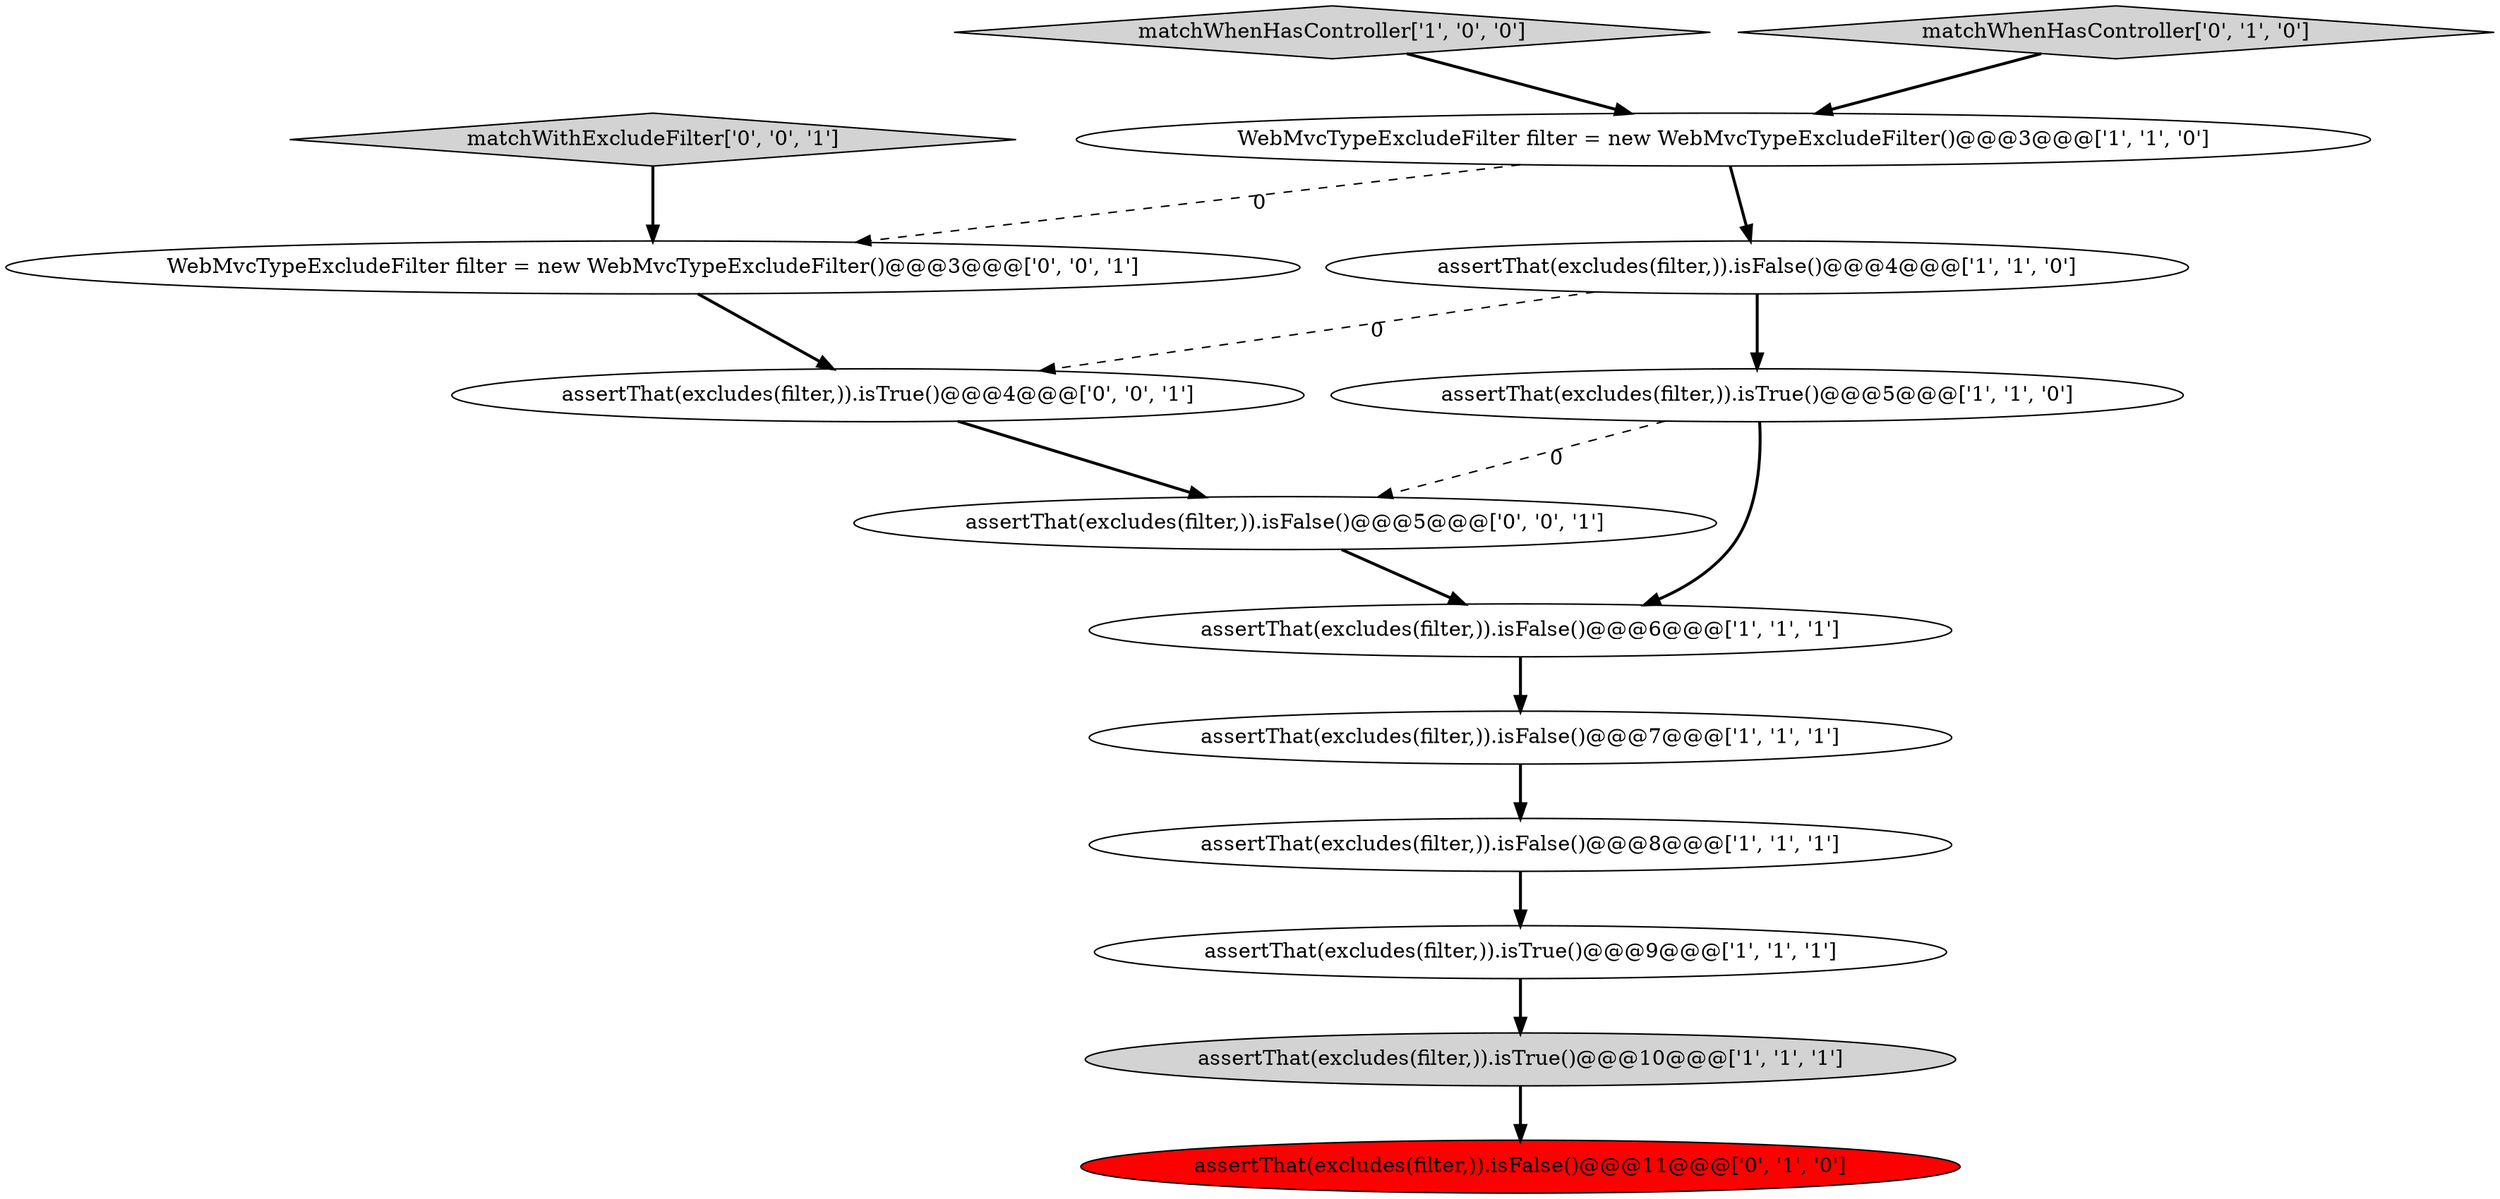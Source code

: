 digraph {
1 [style = filled, label = "WebMvcTypeExcludeFilter filter = new WebMvcTypeExcludeFilter()@@@3@@@['1', '1', '0']", fillcolor = white, shape = ellipse image = "AAA0AAABBB1BBB"];
2 [style = filled, label = "assertThat(excludes(filter,)).isFalse()@@@4@@@['1', '1', '0']", fillcolor = white, shape = ellipse image = "AAA0AAABBB1BBB"];
6 [style = filled, label = "matchWhenHasController['1', '0', '0']", fillcolor = lightgray, shape = diamond image = "AAA0AAABBB1BBB"];
7 [style = filled, label = "assertThat(excludes(filter,)).isFalse()@@@8@@@['1', '1', '1']", fillcolor = white, shape = ellipse image = "AAA0AAABBB1BBB"];
11 [style = filled, label = "assertThat(excludes(filter,)).isTrue()@@@4@@@['0', '0', '1']", fillcolor = white, shape = ellipse image = "AAA0AAABBB3BBB"];
0 [style = filled, label = "assertThat(excludes(filter,)).isTrue()@@@10@@@['1', '1', '1']", fillcolor = lightgray, shape = ellipse image = "AAA0AAABBB1BBB"];
3 [style = filled, label = "assertThat(excludes(filter,)).isTrue()@@@5@@@['1', '1', '0']", fillcolor = white, shape = ellipse image = "AAA0AAABBB1BBB"];
14 [style = filled, label = "WebMvcTypeExcludeFilter filter = new WebMvcTypeExcludeFilter()@@@3@@@['0', '0', '1']", fillcolor = white, shape = ellipse image = "AAA0AAABBB3BBB"];
9 [style = filled, label = "matchWhenHasController['0', '1', '0']", fillcolor = lightgray, shape = diamond image = "AAA0AAABBB2BBB"];
12 [style = filled, label = "assertThat(excludes(filter,)).isFalse()@@@5@@@['0', '0', '1']", fillcolor = white, shape = ellipse image = "AAA0AAABBB3BBB"];
8 [style = filled, label = "assertThat(excludes(filter,)).isFalse()@@@6@@@['1', '1', '1']", fillcolor = white, shape = ellipse image = "AAA0AAABBB1BBB"];
13 [style = filled, label = "matchWithExcludeFilter['0', '0', '1']", fillcolor = lightgray, shape = diamond image = "AAA0AAABBB3BBB"];
4 [style = filled, label = "assertThat(excludes(filter,)).isTrue()@@@9@@@['1', '1', '1']", fillcolor = white, shape = ellipse image = "AAA0AAABBB1BBB"];
10 [style = filled, label = "assertThat(excludes(filter,)).isFalse()@@@11@@@['0', '1', '0']", fillcolor = red, shape = ellipse image = "AAA1AAABBB2BBB"];
5 [style = filled, label = "assertThat(excludes(filter,)).isFalse()@@@7@@@['1', '1', '1']", fillcolor = white, shape = ellipse image = "AAA0AAABBB1BBB"];
5->7 [style = bold, label=""];
6->1 [style = bold, label=""];
2->11 [style = dashed, label="0"];
1->2 [style = bold, label=""];
0->10 [style = bold, label=""];
11->12 [style = bold, label=""];
7->4 [style = bold, label=""];
3->12 [style = dashed, label="0"];
8->5 [style = bold, label=""];
9->1 [style = bold, label=""];
1->14 [style = dashed, label="0"];
14->11 [style = bold, label=""];
12->8 [style = bold, label=""];
13->14 [style = bold, label=""];
3->8 [style = bold, label=""];
2->3 [style = bold, label=""];
4->0 [style = bold, label=""];
}
